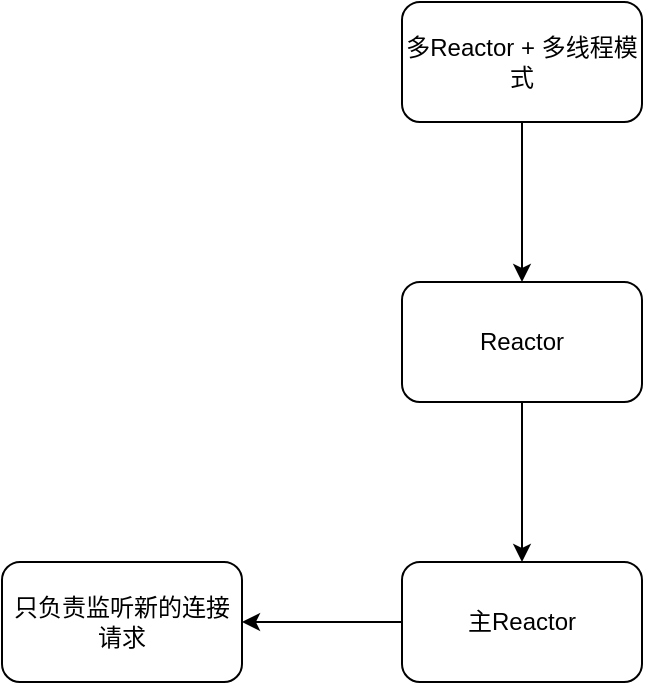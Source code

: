 <mxfile version="26.2.13">
  <diagram name="第 1 页" id="MapwfvZNZfwKFCFGvfM5">
    <mxGraphModel dx="1044" dy="538" grid="1" gridSize="10" guides="1" tooltips="1" connect="1" arrows="1" fold="1" page="1" pageScale="1" pageWidth="827" pageHeight="1169" math="0" shadow="0">
      <root>
        <mxCell id="0" />
        <mxCell id="1" parent="0" />
        <mxCell id="U2f_g0EVEatjZlwk03_3-3" value="" style="edgeStyle=orthogonalEdgeStyle;rounded=0;orthogonalLoop=1;jettySize=auto;html=1;" edge="1" parent="1" source="U2f_g0EVEatjZlwk03_3-1" target="U2f_g0EVEatjZlwk03_3-2">
          <mxGeometry relative="1" as="geometry" />
        </mxCell>
        <mxCell id="U2f_g0EVEatjZlwk03_3-1" value="多Reactor + 多线程模式" style="rounded=1;whiteSpace=wrap;html=1;" vertex="1" parent="1">
          <mxGeometry x="330" y="40" width="120" height="60" as="geometry" />
        </mxCell>
        <mxCell id="U2f_g0EVEatjZlwk03_3-5" value="" style="edgeStyle=orthogonalEdgeStyle;rounded=0;orthogonalLoop=1;jettySize=auto;html=1;" edge="1" parent="1" source="U2f_g0EVEatjZlwk03_3-2" target="U2f_g0EVEatjZlwk03_3-4">
          <mxGeometry relative="1" as="geometry" />
        </mxCell>
        <mxCell id="U2f_g0EVEatjZlwk03_3-2" value="Reactor" style="whiteSpace=wrap;html=1;rounded=1;" vertex="1" parent="1">
          <mxGeometry x="330" y="180" width="120" height="60" as="geometry" />
        </mxCell>
        <mxCell id="U2f_g0EVEatjZlwk03_3-7" value="" style="edgeStyle=orthogonalEdgeStyle;rounded=0;orthogonalLoop=1;jettySize=auto;html=1;" edge="1" parent="1" source="U2f_g0EVEatjZlwk03_3-4" target="U2f_g0EVEatjZlwk03_3-6">
          <mxGeometry relative="1" as="geometry" />
        </mxCell>
        <mxCell id="U2f_g0EVEatjZlwk03_3-4" value="主Reactor" style="whiteSpace=wrap;html=1;rounded=1;" vertex="1" parent="1">
          <mxGeometry x="330" y="320" width="120" height="60" as="geometry" />
        </mxCell>
        <mxCell id="U2f_g0EVEatjZlwk03_3-6" value="只负责监听新的连接请求" style="whiteSpace=wrap;html=1;rounded=1;" vertex="1" parent="1">
          <mxGeometry x="130" y="320" width="120" height="60" as="geometry" />
        </mxCell>
      </root>
    </mxGraphModel>
  </diagram>
</mxfile>
